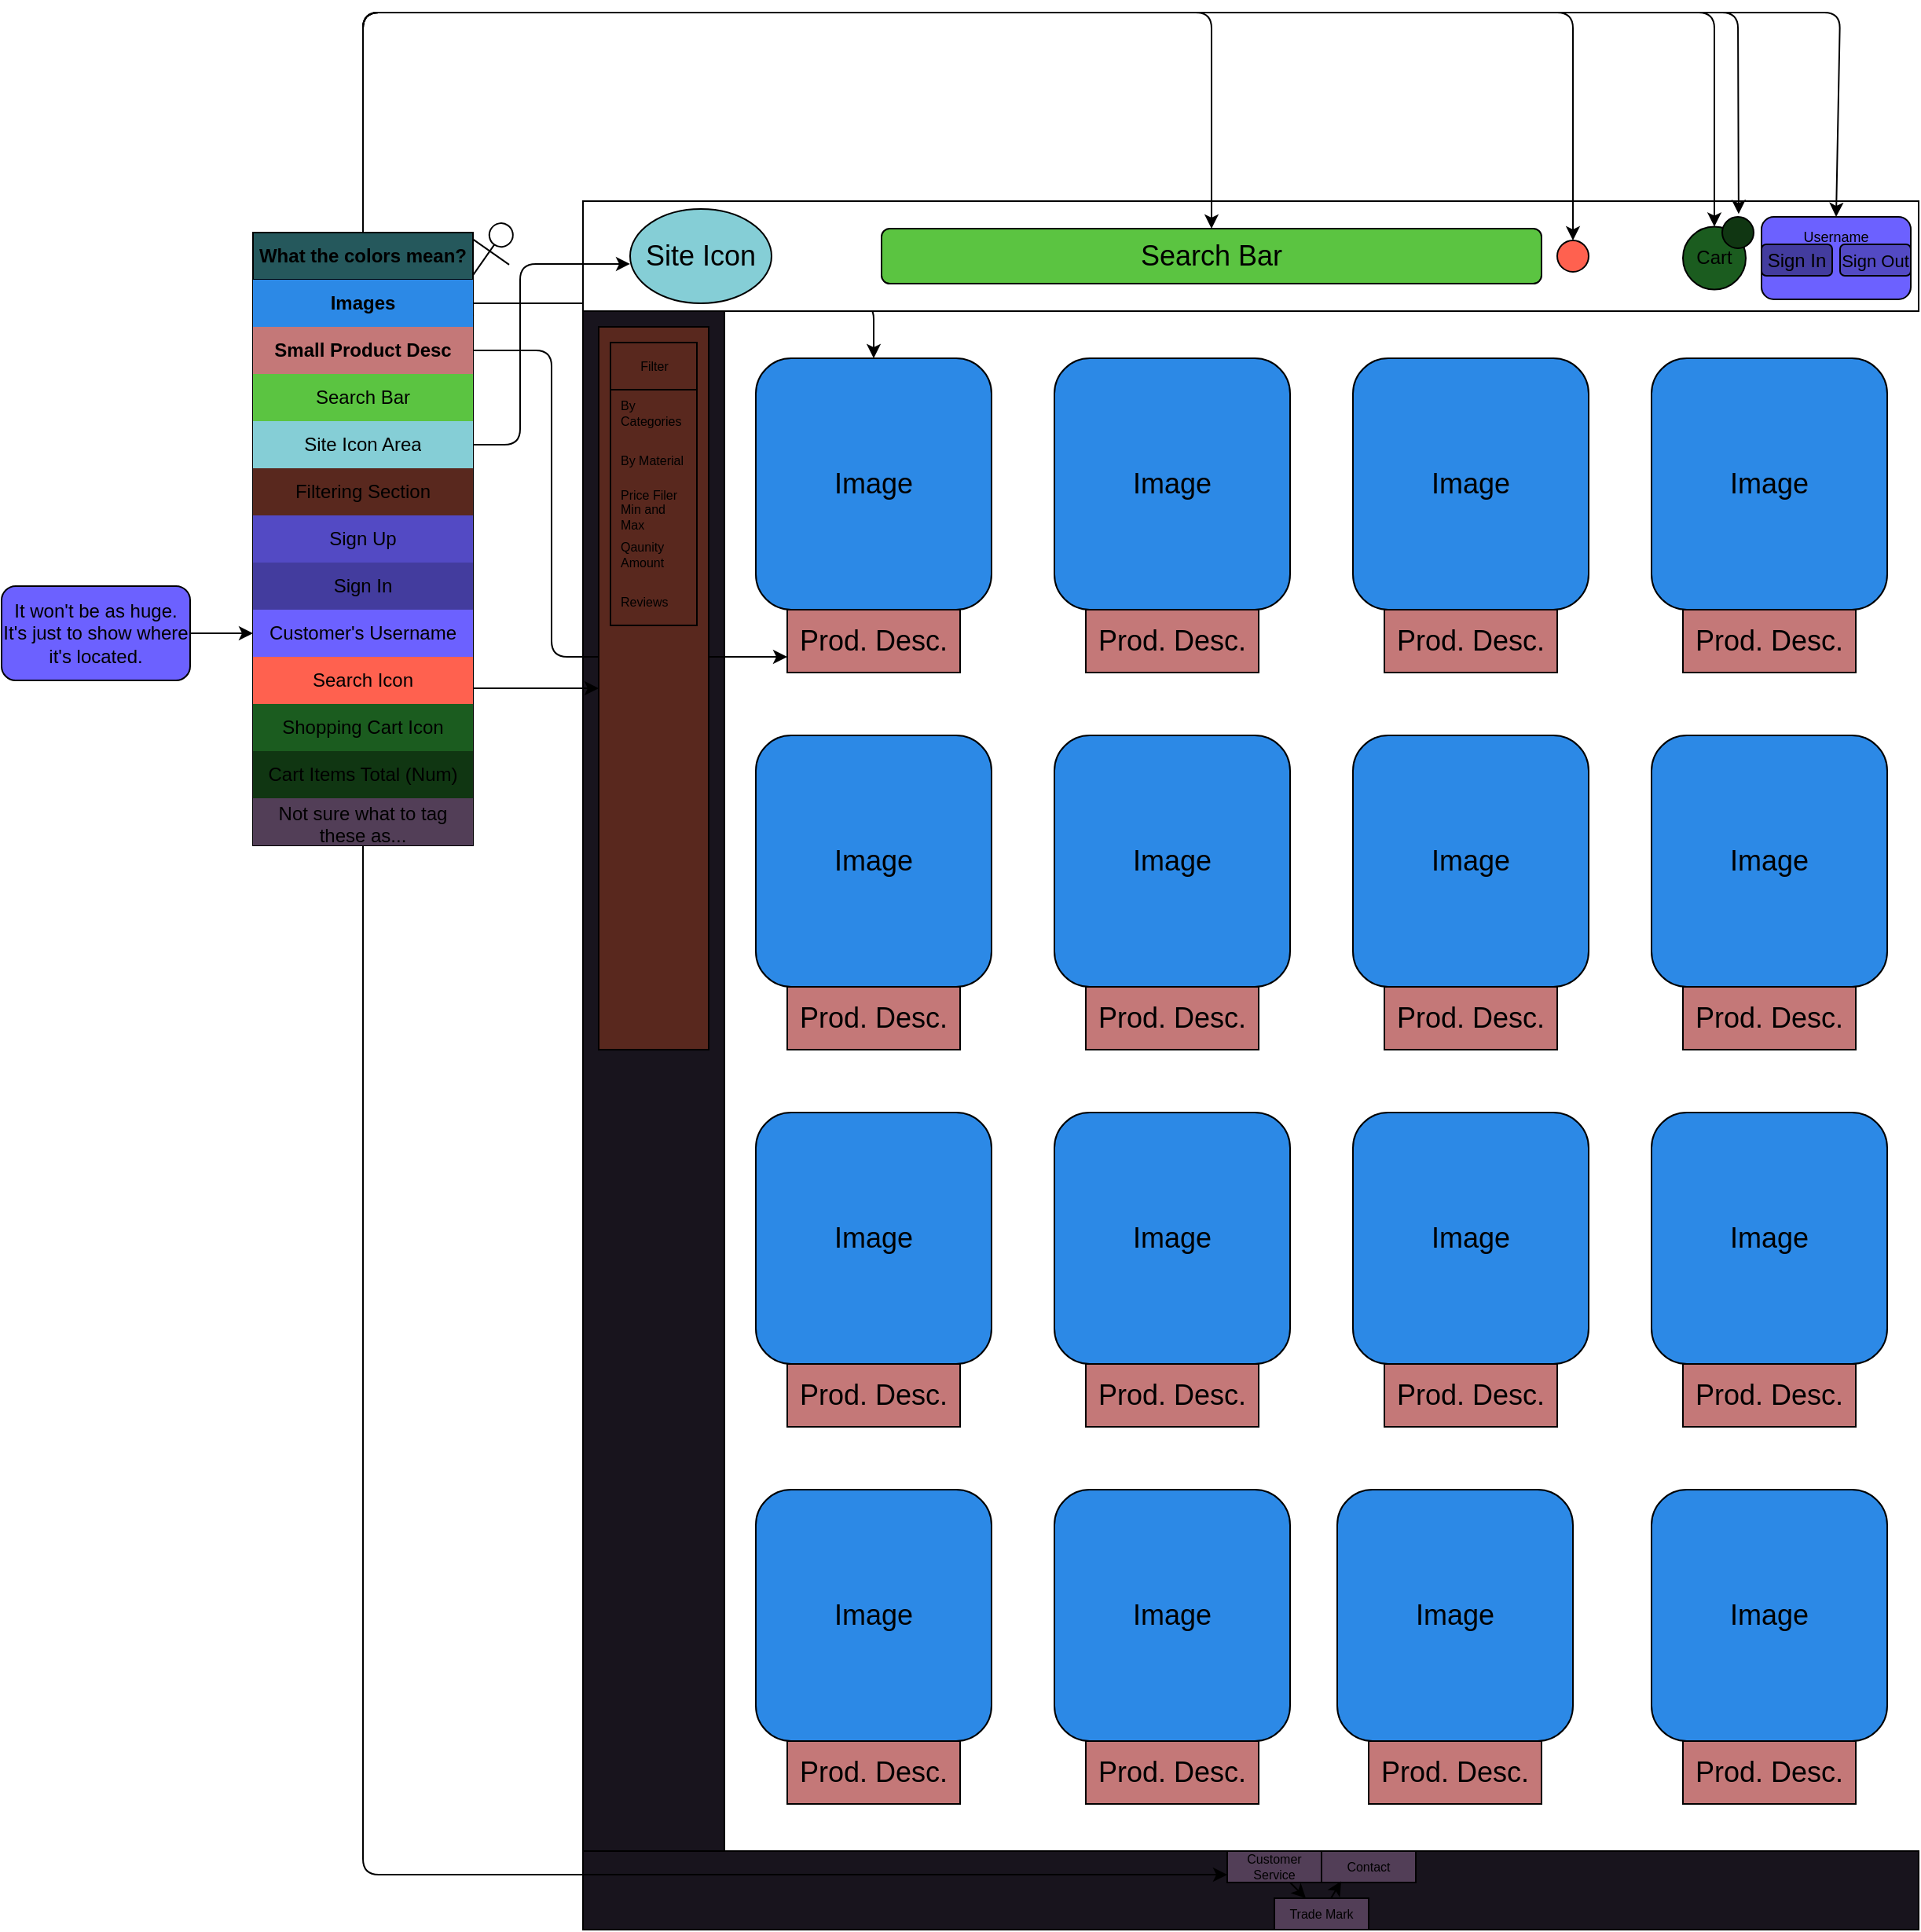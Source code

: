 <mxfile>
    <diagram name="Page-1" id="kxM_OwAA6GszW-56teZd">
        <mxGraphModel dx="1130" dy="1259" grid="1" gridSize="10" guides="1" tooltips="1" connect="1" arrows="1" fold="1" page="1" pageScale="1" pageWidth="850" pageHeight="1100" math="0" shadow="0">
            <root>
                <mxCell id="0"/>
                <mxCell id="1" parent="0"/>
                <mxCell id="56" style="edgeStyle=none;html=1;" edge="1" parent="1" source="32" target="8">
                    <mxGeometry relative="1" as="geometry">
                        <Array as="points">
                            <mxPoint x="185" y="65"/>
                        </Array>
                    </mxGeometry>
                </mxCell>
                <mxCell id="2" value="" style="rounded=0;whiteSpace=wrap;html=1;" vertex="1" parent="1">
                    <mxGeometry width="850" height="70" as="geometry"/>
                </mxCell>
                <mxCell id="89" style="edgeStyle=none;html=1;fontSize=6;fillColor=#59281E;entryX=0.523;entryY=-0.092;entryDx=0;entryDy=0;entryPerimeter=0;" edge="1" parent="1" source="88" target="87">
                    <mxGeometry relative="1" as="geometry">
                        <mxPoint x="740" y="10" as="targetPoint"/>
                        <Array as="points">
                            <mxPoint x="-140" y="-120"/>
                            <mxPoint x="735" y="-120"/>
                        </Array>
                    </mxGeometry>
                </mxCell>
                <mxCell id="85" style="edgeStyle=none;html=1;entryX=0.5;entryY=0;entryDx=0;entryDy=0;fillColor=#59281E;" edge="1" parent="1" source="84" target="83">
                    <mxGeometry relative="1" as="geometry">
                        <Array as="points">
                            <mxPoint x="-140" y="-120"/>
                            <mxPoint x="720" y="-120"/>
                        </Array>
                    </mxGeometry>
                </mxCell>
                <mxCell id="3" value="" style="rounded=0;whiteSpace=wrap;html=1;fillColor=#18141D;" vertex="1" parent="1">
                    <mxGeometry y="70" width="90" height="980" as="geometry"/>
                </mxCell>
                <mxCell id="66" style="edgeStyle=none;html=1;" edge="1" parent="1" source="62" target="63">
                    <mxGeometry relative="1" as="geometry">
                        <mxPoint x="10" y="180" as="targetPoint"/>
                        <Array as="points">
                            <mxPoint x="-120" y="310"/>
                        </Array>
                    </mxGeometry>
                </mxCell>
                <mxCell id="81" style="edgeStyle=none;html=1;entryX=0.5;entryY=0;entryDx=0;entryDy=0;fillColor=#59281E;" edge="1" parent="1" source="78" target="79">
                    <mxGeometry relative="1" as="geometry">
                        <Array as="points">
                            <mxPoint x="-140" y="-120"/>
                            <mxPoint x="630" y="-120"/>
                        </Array>
                    </mxGeometry>
                </mxCell>
                <mxCell id="80" style="edgeStyle=none;html=1;fillColor=#59281E;entryX=0.5;entryY=0;entryDx=0;entryDy=0;" edge="1" parent="1" source="73" target="75">
                    <mxGeometry relative="1" as="geometry">
                        <mxPoint x="-140" y="-210" as="targetPoint"/>
                        <Array as="points">
                            <mxPoint x="-140" y="-120"/>
                            <mxPoint x="800" y="-120"/>
                        </Array>
                    </mxGeometry>
                </mxCell>
                <mxCell id="61" style="edgeStyle=none;html=1;entryX=0;entryY=0.583;entryDx=0;entryDy=0;entryPerimeter=0;" edge="1" parent="1" source="53" target="54">
                    <mxGeometry relative="1" as="geometry">
                        <Array as="points">
                            <mxPoint x="-40" y="155"/>
                            <mxPoint x="-40" y="40"/>
                        </Array>
                    </mxGeometry>
                </mxCell>
                <mxCell id="60" style="edgeStyle=none;html=1;entryX=0;entryY=0.75;entryDx=0;entryDy=0;" edge="1" parent="1" source="33" target="35">
                    <mxGeometry relative="1" as="geometry">
                        <Array as="points">
                            <mxPoint x="-20" y="95"/>
                            <mxPoint x="-20" y="290"/>
                        </Array>
                    </mxGeometry>
                </mxCell>
                <mxCell id="58" style="edgeStyle=none;html=1;" edge="1" parent="1" source="34" target="52">
                    <mxGeometry relative="1" as="geometry">
                        <Array as="points">
                            <mxPoint x="-140" y="-120"/>
                            <mxPoint x="400" y="-120"/>
                        </Array>
                    </mxGeometry>
                </mxCell>
                <mxCell id="55" value="" style="shape=umlActor;verticalLabelPosition=bottom;verticalAlign=top;html=1;outlineConnect=0;fillColor=none;rotation=35;" vertex="1" parent="1">
                    <mxGeometry x="-80" y="10" width="30" height="60" as="geometry"/>
                </mxCell>
                <mxCell id="8" value="&lt;font style=&quot;font-size: 18px;&quot;&gt;Image&lt;/font&gt;" style="rounded=1;whiteSpace=wrap;html=1;fillColor=#2C89E6;" vertex="1" parent="1">
                    <mxGeometry x="110" y="100" width="150" height="160" as="geometry"/>
                </mxCell>
                <mxCell id="10" value="&lt;span style=&quot;font-size: 18px;&quot;&gt;Image&lt;/span&gt;" style="rounded=1;whiteSpace=wrap;html=1;fillColor=#2C89E6;" vertex="1" parent="1">
                    <mxGeometry x="300" y="100" width="150" height="160" as="geometry"/>
                </mxCell>
                <mxCell id="11" value="&lt;span style=&quot;font-size: 18px;&quot;&gt;Image&lt;/span&gt;" style="rounded=1;whiteSpace=wrap;html=1;fillColor=#2C89E6;" vertex="1" parent="1">
                    <mxGeometry x="490" y="100" width="150" height="160" as="geometry"/>
                </mxCell>
                <mxCell id="12" value="&lt;span style=&quot;font-size: 18px;&quot;&gt;Image&lt;/span&gt;" style="rounded=1;whiteSpace=wrap;html=1;fillColor=#2C89E6;" vertex="1" parent="1">
                    <mxGeometry x="680" y="100" width="150" height="160" as="geometry"/>
                </mxCell>
                <mxCell id="13" value="&lt;span style=&quot;font-size: 18px;&quot;&gt;Image&lt;/span&gt;" style="rounded=1;whiteSpace=wrap;html=1;fillColor=#2C89E6;" vertex="1" parent="1">
                    <mxGeometry x="680" y="340" width="150" height="160" as="geometry"/>
                </mxCell>
                <mxCell id="14" value="&lt;span style=&quot;font-size: 18px;&quot;&gt;Image&lt;/span&gt;" style="rounded=1;whiteSpace=wrap;html=1;fillColor=#2C89E6;" vertex="1" parent="1">
                    <mxGeometry x="490" y="340" width="150" height="160" as="geometry"/>
                </mxCell>
                <mxCell id="15" value="&lt;span style=&quot;font-size: 18px;&quot;&gt;Image&lt;/span&gt;" style="rounded=1;whiteSpace=wrap;html=1;fillColor=#2C89E6;" vertex="1" parent="1">
                    <mxGeometry x="300" y="340" width="150" height="160" as="geometry"/>
                </mxCell>
                <mxCell id="16" value="&lt;span style=&quot;font-size: 18px;&quot;&gt;Image&lt;/span&gt;" style="rounded=1;whiteSpace=wrap;html=1;fillColor=#2C89E6;" vertex="1" parent="1">
                    <mxGeometry x="110" y="340" width="150" height="160" as="geometry"/>
                </mxCell>
                <mxCell id="18" value="&lt;span style=&quot;font-size: 18px;&quot;&gt;Image&lt;/span&gt;" style="rounded=1;whiteSpace=wrap;html=1;fillColor=#2C89E6;" vertex="1" parent="1">
                    <mxGeometry x="110" y="580" width="150" height="160" as="geometry"/>
                </mxCell>
                <mxCell id="19" value="&lt;span style=&quot;font-size: 18px;&quot;&gt;Image&lt;/span&gt;" style="rounded=1;whiteSpace=wrap;html=1;fillColor=#2C89E6;" vertex="1" parent="1">
                    <mxGeometry x="300" y="580" width="150" height="160" as="geometry"/>
                </mxCell>
                <mxCell id="20" value="&lt;span style=&quot;font-size: 18px;&quot;&gt;Image&lt;/span&gt;" style="rounded=1;whiteSpace=wrap;html=1;fillColor=#2C89E6;" vertex="1" parent="1">
                    <mxGeometry x="490" y="580" width="150" height="160" as="geometry"/>
                </mxCell>
                <mxCell id="21" value="&lt;span style=&quot;font-size: 18px;&quot;&gt;Image&lt;/span&gt;" style="rounded=1;whiteSpace=wrap;html=1;fillColor=#2C89E6;" vertex="1" parent="1">
                    <mxGeometry x="680" y="580" width="150" height="160" as="geometry"/>
                </mxCell>
                <mxCell id="22" value="&lt;span style=&quot;font-size: 18px;&quot;&gt;Image&lt;/span&gt;" style="rounded=1;whiteSpace=wrap;html=1;fillColor=#2C89E6;" vertex="1" parent="1">
                    <mxGeometry x="110" y="820" width="150" height="160" as="geometry"/>
                </mxCell>
                <mxCell id="23" value="&lt;span style=&quot;font-size: 18px;&quot;&gt;Image&lt;/span&gt;" style="rounded=1;whiteSpace=wrap;html=1;fillColor=#2C89E6;" vertex="1" parent="1">
                    <mxGeometry x="300" y="820" width="150" height="160" as="geometry"/>
                </mxCell>
                <mxCell id="24" value="&lt;span style=&quot;font-size: 18px;&quot;&gt;Image&lt;/span&gt;" style="rounded=1;whiteSpace=wrap;html=1;fillColor=#2C89E6;" vertex="1" parent="1">
                    <mxGeometry x="480" y="820" width="150" height="160" as="geometry"/>
                </mxCell>
                <mxCell id="25" value="&lt;span style=&quot;font-size: 18px;&quot;&gt;Image&lt;/span&gt;" style="rounded=1;whiteSpace=wrap;html=1;fillColor=#2C89E6;" vertex="1" parent="1">
                    <mxGeometry x="680" y="820" width="150" height="160" as="geometry"/>
                </mxCell>
                <mxCell id="31" value="&lt;b&gt;What the colors mean?&lt;/b&gt;" style="swimlane;fontStyle=0;childLayout=stackLayout;horizontal=1;startSize=30;horizontalStack=0;resizeParent=1;resizeParentMax=0;resizeLast=0;collapsible=1;marginBottom=0;whiteSpace=wrap;html=1;fillColor=#25585C;" vertex="1" parent="1">
                    <mxGeometry x="-210" y="20" width="140" height="390" as="geometry"/>
                </mxCell>
                <mxCell id="32" value="&lt;b&gt;Images&lt;/b&gt;" style="text;strokeColor=none;fillColor=#2C89E6;align=center;verticalAlign=middle;spacingLeft=4;spacingRight=4;overflow=hidden;points=[[0,0.5],[1,0.5]];portConstraint=eastwest;rotatable=0;whiteSpace=wrap;html=1;" vertex="1" parent="31">
                    <mxGeometry y="30" width="140" height="30" as="geometry"/>
                </mxCell>
                <mxCell id="33" value="&lt;b&gt;Small Product Desc&lt;/b&gt;" style="text;strokeColor=none;fillColor=#C47878;align=center;verticalAlign=middle;spacingLeft=4;spacingRight=4;overflow=hidden;points=[[0,0.5],[1,0.5]];portConstraint=eastwest;rotatable=0;whiteSpace=wrap;html=1;" vertex="1" parent="31">
                    <mxGeometry y="60" width="140" height="30" as="geometry"/>
                </mxCell>
                <mxCell id="34" value="Search Bar" style="text;strokeColor=none;fillColor=#5BC441;align=center;verticalAlign=middle;spacingLeft=4;spacingRight=4;overflow=hidden;points=[[0,0.5],[1,0.5]];portConstraint=eastwest;rotatable=0;whiteSpace=wrap;html=1;" vertex="1" parent="31">
                    <mxGeometry y="90" width="140" height="30" as="geometry"/>
                </mxCell>
                <mxCell id="53" value="Site Icon Area" style="text;strokeColor=none;fillColor=#85CED6;align=center;verticalAlign=middle;spacingLeft=4;spacingRight=4;overflow=hidden;points=[[0,0.5],[1,0.5]];portConstraint=eastwest;rotatable=0;whiteSpace=wrap;html=1;" vertex="1" parent="31">
                    <mxGeometry y="120" width="140" height="30" as="geometry"/>
                </mxCell>
                <mxCell id="62" value="Filtering Section" style="text;strokeColor=none;fillColor=#59281E;align=center;verticalAlign=middle;spacingLeft=4;spacingRight=4;overflow=hidden;points=[[0,0.5],[1,0.5]];portConstraint=eastwest;rotatable=0;whiteSpace=wrap;html=1;" vertex="1" parent="31">
                    <mxGeometry y="150" width="140" height="30" as="geometry"/>
                </mxCell>
                <mxCell id="70" value="Sign Up" style="text;strokeColor=none;fillColor=#534AC4;align=center;verticalAlign=middle;spacingLeft=4;spacingRight=4;overflow=hidden;points=[[0,0.5],[1,0.5]];portConstraint=eastwest;rotatable=0;whiteSpace=wrap;html=1;" vertex="1" parent="31">
                    <mxGeometry y="180" width="140" height="30" as="geometry"/>
                </mxCell>
                <mxCell id="72" value="Sign In" style="text;strokeColor=none;fillColor=#433C9E;align=center;verticalAlign=middle;spacingLeft=4;spacingRight=4;overflow=hidden;points=[[0,0.5],[1,0.5]];portConstraint=eastwest;rotatable=0;whiteSpace=wrap;html=1;" vertex="1" parent="31">
                    <mxGeometry y="210" width="140" height="30" as="geometry"/>
                </mxCell>
                <mxCell id="73" value="Customer's Username" style="text;strokeColor=none;fillColor=#6C61FF;align=center;verticalAlign=middle;spacingLeft=4;spacingRight=4;overflow=hidden;points=[[0,0.5],[1,0.5]];portConstraint=eastwest;rotatable=0;whiteSpace=wrap;html=1;" vertex="1" parent="31">
                    <mxGeometry y="240" width="140" height="30" as="geometry"/>
                </mxCell>
                <mxCell id="78" value="Search Icon" style="text;strokeColor=none;fillColor=#FF614F;align=center;verticalAlign=middle;spacingLeft=4;spacingRight=4;overflow=hidden;points=[[0,0.5],[1,0.5]];portConstraint=eastwest;rotatable=0;whiteSpace=wrap;html=1;" vertex="1" parent="31">
                    <mxGeometry y="270" width="140" height="30" as="geometry"/>
                </mxCell>
                <mxCell id="84" value="Shopping Cart Icon" style="text;strokeColor=none;fillColor=#1B5C1F;align=center;verticalAlign=middle;spacingLeft=4;spacingRight=4;overflow=hidden;points=[[0,0.5],[1,0.5]];portConstraint=eastwest;rotatable=0;whiteSpace=wrap;html=1;" vertex="1" parent="31">
                    <mxGeometry y="300" width="140" height="30" as="geometry"/>
                </mxCell>
                <mxCell id="88" value="Cart Items Total (Num)" style="text;strokeColor=none;fillColor=#103612;align=center;verticalAlign=middle;spacingLeft=4;spacingRight=4;overflow=hidden;points=[[0,0.5],[1,0.5]];portConstraint=eastwest;rotatable=0;whiteSpace=wrap;html=1;" vertex="1" parent="31">
                    <mxGeometry y="330" width="140" height="30" as="geometry"/>
                </mxCell>
                <mxCell id="105" value="Not sure what to tag these as..." style="text;strokeColor=none;fillColor=#523E57;align=center;verticalAlign=middle;spacingLeft=4;spacingRight=4;overflow=hidden;points=[[0,0.5],[1,0.5]];portConstraint=eastwest;rotatable=0;whiteSpace=wrap;html=1;" vertex="1" parent="31">
                    <mxGeometry y="360" width="140" height="30" as="geometry"/>
                </mxCell>
                <mxCell id="35" value="&lt;span style=&quot;font-size: 18px;&quot;&gt;Prod. Desc.&lt;/span&gt;" style="rounded=0;whiteSpace=wrap;html=1;fillColor=#C47878;" vertex="1" parent="1">
                    <mxGeometry x="130" y="260" width="110" height="40" as="geometry"/>
                </mxCell>
                <mxCell id="36" value="&lt;span style=&quot;font-size: 18px;&quot;&gt;Prod. Desc.&lt;/span&gt;" style="rounded=0;whiteSpace=wrap;html=1;fillColor=#C47878;" vertex="1" parent="1">
                    <mxGeometry x="320" y="260" width="110" height="40" as="geometry"/>
                </mxCell>
                <mxCell id="37" value="&lt;span style=&quot;font-size: 18px;&quot;&gt;Prod. Desc.&lt;/span&gt;" style="rounded=0;whiteSpace=wrap;html=1;fillColor=#C47878;" vertex="1" parent="1">
                    <mxGeometry x="510" y="260" width="110" height="40" as="geometry"/>
                </mxCell>
                <mxCell id="38" value="&lt;span style=&quot;font-size: 18px;&quot;&gt;Prod. Desc.&lt;/span&gt;" style="rounded=0;whiteSpace=wrap;html=1;fillColor=#C47878;" vertex="1" parent="1">
                    <mxGeometry x="700" y="260" width="110" height="40" as="geometry"/>
                </mxCell>
                <mxCell id="39" value="&lt;span style=&quot;font-size: 18px;&quot;&gt;Prod. Desc.&lt;/span&gt;" style="rounded=0;whiteSpace=wrap;html=1;fillColor=#C47878;" vertex="1" parent="1">
                    <mxGeometry x="700" y="500" width="110" height="40" as="geometry"/>
                </mxCell>
                <mxCell id="40" value="&lt;span style=&quot;font-size: 18px;&quot;&gt;Prod. Desc.&lt;/span&gt;" style="rounded=0;whiteSpace=wrap;html=1;fillColor=#C47878;" vertex="1" parent="1">
                    <mxGeometry x="510" y="500" width="110" height="40" as="geometry"/>
                </mxCell>
                <mxCell id="41" value="&lt;span style=&quot;font-size: 18px;&quot;&gt;Prod. Desc.&lt;/span&gt;" style="rounded=0;whiteSpace=wrap;html=1;fillColor=#C47878;" vertex="1" parent="1">
                    <mxGeometry x="320" y="500" width="110" height="40" as="geometry"/>
                </mxCell>
                <mxCell id="42" value="&lt;span style=&quot;font-size: 18px;&quot;&gt;Prod. Desc.&lt;/span&gt;" style="rounded=0;whiteSpace=wrap;html=1;fillColor=#C47878;" vertex="1" parent="1">
                    <mxGeometry x="130" y="500" width="110" height="40" as="geometry"/>
                </mxCell>
                <mxCell id="43" value="&lt;span style=&quot;font-size: 18px;&quot;&gt;Prod. Desc.&lt;/span&gt;" style="rounded=0;whiteSpace=wrap;html=1;fillColor=#C47878;" vertex="1" parent="1">
                    <mxGeometry x="130" y="740" width="110" height="40" as="geometry"/>
                </mxCell>
                <mxCell id="44" value="&lt;span style=&quot;font-size: 18px;&quot;&gt;Prod. Desc.&lt;/span&gt;" style="rounded=0;whiteSpace=wrap;html=1;fillColor=#C47878;" vertex="1" parent="1">
                    <mxGeometry x="320" y="740" width="110" height="40" as="geometry"/>
                </mxCell>
                <mxCell id="45" value="&lt;span style=&quot;font-size: 18px;&quot;&gt;Prod. Desc.&lt;/span&gt;" style="rounded=0;whiteSpace=wrap;html=1;fillColor=#C47878;" vertex="1" parent="1">
                    <mxGeometry x="510" y="740" width="110" height="40" as="geometry"/>
                </mxCell>
                <mxCell id="46" value="&lt;span style=&quot;font-size: 18px;&quot;&gt;Prod. Desc.&lt;/span&gt;" style="rounded=0;whiteSpace=wrap;html=1;fillColor=#C47878;" vertex="1" parent="1">
                    <mxGeometry x="700" y="740" width="110" height="40" as="geometry"/>
                </mxCell>
                <mxCell id="47" value="&lt;span style=&quot;font-size: 18px;&quot;&gt;Prod. Desc.&lt;/span&gt;" style="rounded=0;whiteSpace=wrap;html=1;fillColor=#C47878;" vertex="1" parent="1">
                    <mxGeometry x="700" y="980" width="110" height="40" as="geometry"/>
                </mxCell>
                <mxCell id="48" value="&lt;span style=&quot;font-size: 18px;&quot;&gt;Prod. Desc.&lt;/span&gt;" style="rounded=0;whiteSpace=wrap;html=1;fillColor=#C47878;" vertex="1" parent="1">
                    <mxGeometry x="500" y="980" width="110" height="40" as="geometry"/>
                </mxCell>
                <mxCell id="49" value="&lt;span style=&quot;font-size: 18px;&quot;&gt;Prod. Desc.&lt;/span&gt;" style="rounded=0;whiteSpace=wrap;html=1;fillColor=#C47878;" vertex="1" parent="1">
                    <mxGeometry x="320" y="980" width="110" height="40" as="geometry"/>
                </mxCell>
                <mxCell id="50" value="&lt;font style=&quot;font-size: 18px;&quot;&gt;Prod. Desc.&lt;/font&gt;" style="rounded=0;whiteSpace=wrap;html=1;fillColor=#C47878;" vertex="1" parent="1">
                    <mxGeometry x="130" y="980" width="110" height="40" as="geometry"/>
                </mxCell>
                <mxCell id="52" value="&lt;font style=&quot;font-size: 18px;&quot;&gt;Search Bar&lt;/font&gt;" style="rounded=1;whiteSpace=wrap;html=1;fillColor=#5BC441;" vertex="1" parent="1">
                    <mxGeometry x="190" y="17.5" width="420" height="35" as="geometry"/>
                </mxCell>
                <mxCell id="54" value="&lt;font style=&quot;font-size: 18px;&quot;&gt;Site Icon&lt;/font&gt;" style="ellipse;whiteSpace=wrap;html=1;fillColor=#85CED6;" vertex="1" parent="1">
                    <mxGeometry x="30" y="5" width="90" height="60" as="geometry"/>
                </mxCell>
                <mxCell id="63" value="" style="rounded=0;whiteSpace=wrap;html=1;fillColor=#59281E;" vertex="1" parent="1">
                    <mxGeometry x="10" y="80" width="70" height="460" as="geometry"/>
                </mxCell>
                <mxCell id="67" value="" style="rounded=0;whiteSpace=wrap;html=1;fillColor=#18141D;" vertex="1" parent="1">
                    <mxGeometry y="1050" width="850" height="50" as="geometry"/>
                </mxCell>
                <mxCell id="71" value="" style="rounded=1;whiteSpace=wrap;html=1;fillColor=#433C9E;" vertex="1" parent="1">
                    <mxGeometry x="750" y="27.5" width="45" height="20" as="geometry"/>
                </mxCell>
                <mxCell id="75" value="&lt;font style=&quot;font-size: 9px;&quot;&gt;Username&lt;br&gt;&lt;br&gt;&lt;/font&gt;&lt;br&gt;" style="rounded=1;whiteSpace=wrap;html=1;fillColor=#6C61FF;" vertex="1" parent="1">
                    <mxGeometry x="750" y="10" width="95" height="52.5" as="geometry"/>
                </mxCell>
                <mxCell id="74" value="Sign In" style="rounded=1;whiteSpace=wrap;html=1;fillColor=#433C9E;" vertex="1" parent="1">
                    <mxGeometry x="750" y="27.5" width="45" height="20" as="geometry"/>
                </mxCell>
                <mxCell id="69" value="&lt;font style=&quot;font-size: 11px;&quot;&gt;Sign Out&lt;/font&gt;" style="rounded=1;whiteSpace=wrap;html=1;fillColor=#534AC4;" vertex="1" parent="1">
                    <mxGeometry x="800" y="27.5" width="45" height="20" as="geometry"/>
                </mxCell>
                <mxCell id="77" style="edgeStyle=none;html=1;entryX=0;entryY=0.5;entryDx=0;entryDy=0;fillColor=#59281E;" edge="1" parent="1" source="76" target="73">
                    <mxGeometry relative="1" as="geometry"/>
                </mxCell>
                <mxCell id="76" value="It won't be as huge. It's just to show where it's located." style="rounded=1;whiteSpace=wrap;html=1;fillColor=#6C61FF;" vertex="1" parent="1">
                    <mxGeometry x="-370" y="245" width="120" height="60" as="geometry"/>
                </mxCell>
                <mxCell id="79" value="" style="ellipse;whiteSpace=wrap;html=1;aspect=fixed;fillColor=#FF614F;" vertex="1" parent="1">
                    <mxGeometry x="620" y="25" width="20" height="20" as="geometry"/>
                </mxCell>
                <mxCell id="83" value="Cart" style="ellipse;whiteSpace=wrap;html=1;aspect=fixed;fillColor=#1B5C1F;" vertex="1" parent="1">
                    <mxGeometry x="700" y="16.25" width="40" height="40" as="geometry"/>
                </mxCell>
                <mxCell id="87" value="" style="ellipse;whiteSpace=wrap;html=1;aspect=fixed;fontSize=18;fillColor=#103612;" vertex="1" parent="1">
                    <mxGeometry x="725" y="10" width="20" height="20" as="geometry"/>
                </mxCell>
                <mxCell id="93" value="Filter" style="swimlane;fontStyle=0;childLayout=stackLayout;horizontal=1;startSize=30;horizontalStack=0;resizeParent=1;resizeParentMax=0;resizeLast=0;collapsible=1;marginBottom=0;whiteSpace=wrap;html=1;fontSize=8;fillColor=none;" vertex="1" parent="1">
                    <mxGeometry x="17.5" y="90" width="55" height="180" as="geometry"/>
                </mxCell>
                <mxCell id="94" value="By Categories" style="text;strokeColor=none;fillColor=none;align=left;verticalAlign=middle;spacingLeft=4;spacingRight=4;overflow=hidden;points=[[0,0.5],[1,0.5]];portConstraint=eastwest;rotatable=0;whiteSpace=wrap;html=1;fontSize=8;" vertex="1" parent="93">
                    <mxGeometry y="30" width="55" height="30" as="geometry"/>
                </mxCell>
                <mxCell id="95" value="By Material&amp;nbsp;" style="text;strokeColor=none;fillColor=none;align=left;verticalAlign=middle;spacingLeft=4;spacingRight=4;overflow=hidden;points=[[0,0.5],[1,0.5]];portConstraint=eastwest;rotatable=0;whiteSpace=wrap;html=1;fontSize=8;" vertex="1" parent="93">
                    <mxGeometry y="60" width="55" height="30" as="geometry"/>
                </mxCell>
                <mxCell id="96" value="Price Filer&lt;br&gt;Min and Max" style="text;strokeColor=none;fillColor=none;align=left;verticalAlign=middle;spacingLeft=4;spacingRight=4;overflow=hidden;points=[[0,0.5],[1,0.5]];portConstraint=eastwest;rotatable=0;whiteSpace=wrap;html=1;fontSize=8;" vertex="1" parent="93">
                    <mxGeometry y="90" width="55" height="30" as="geometry"/>
                </mxCell>
                <mxCell id="97" value="Qaunity Amount" style="text;strokeColor=none;fillColor=none;align=left;verticalAlign=middle;spacingLeft=4;spacingRight=4;overflow=hidden;points=[[0,0.5],[1,0.5]];portConstraint=eastwest;rotatable=0;whiteSpace=wrap;html=1;fontSize=8;" vertex="1" parent="93">
                    <mxGeometry y="120" width="55" height="30" as="geometry"/>
                </mxCell>
                <mxCell id="98" value="Reviews" style="text;strokeColor=none;fillColor=none;align=left;verticalAlign=middle;spacingLeft=4;spacingRight=4;overflow=hidden;points=[[0,0.5],[1,0.5]];portConstraint=eastwest;rotatable=0;whiteSpace=wrap;html=1;fontSize=8;" vertex="1" parent="93">
                    <mxGeometry y="150" width="55" height="30" as="geometry"/>
                </mxCell>
                <mxCell id="102" value="Contact" style="rounded=0;whiteSpace=wrap;html=1;fontSize=8;fillColor=#523E57;" vertex="1" parent="1">
                    <mxGeometry x="470" y="1050" width="60" height="20" as="geometry"/>
                </mxCell>
                <mxCell id="109" style="edgeStyle=none;html=1;entryX=0.208;entryY=0.963;entryDx=0;entryDy=0;entryPerimeter=0;fontSize=8;fillColor=#59281E;" edge="1" parent="1" source="103" target="102">
                    <mxGeometry relative="1" as="geometry"/>
                </mxCell>
                <mxCell id="103" value="Trade Mark" style="rounded=0;whiteSpace=wrap;html=1;fontSize=8;fillColor=#523E57;" vertex="1" parent="1">
                    <mxGeometry x="440" y="1080" width="60" height="20" as="geometry"/>
                </mxCell>
                <mxCell id="107" style="edgeStyle=none;html=1;fontSize=8;fillColor=#59281E;" edge="1" parent="1" source="104" target="103">
                    <mxGeometry relative="1" as="geometry"/>
                </mxCell>
                <mxCell id="104" value="Customer Service" style="rounded=0;whiteSpace=wrap;html=1;fontSize=8;fillColor=#523E57;" vertex="1" parent="1">
                    <mxGeometry x="410" y="1050" width="60" height="20" as="geometry"/>
                </mxCell>
                <mxCell id="106" style="edgeStyle=none;html=1;entryX=0;entryY=0.75;entryDx=0;entryDy=0;fontSize=8;fillColor=#59281E;" edge="1" parent="1" source="105" target="104">
                    <mxGeometry relative="1" as="geometry">
                        <Array as="points">
                            <mxPoint x="-140" y="1065"/>
                        </Array>
                    </mxGeometry>
                </mxCell>
            </root>
        </mxGraphModel>
    </diagram>
</mxfile>